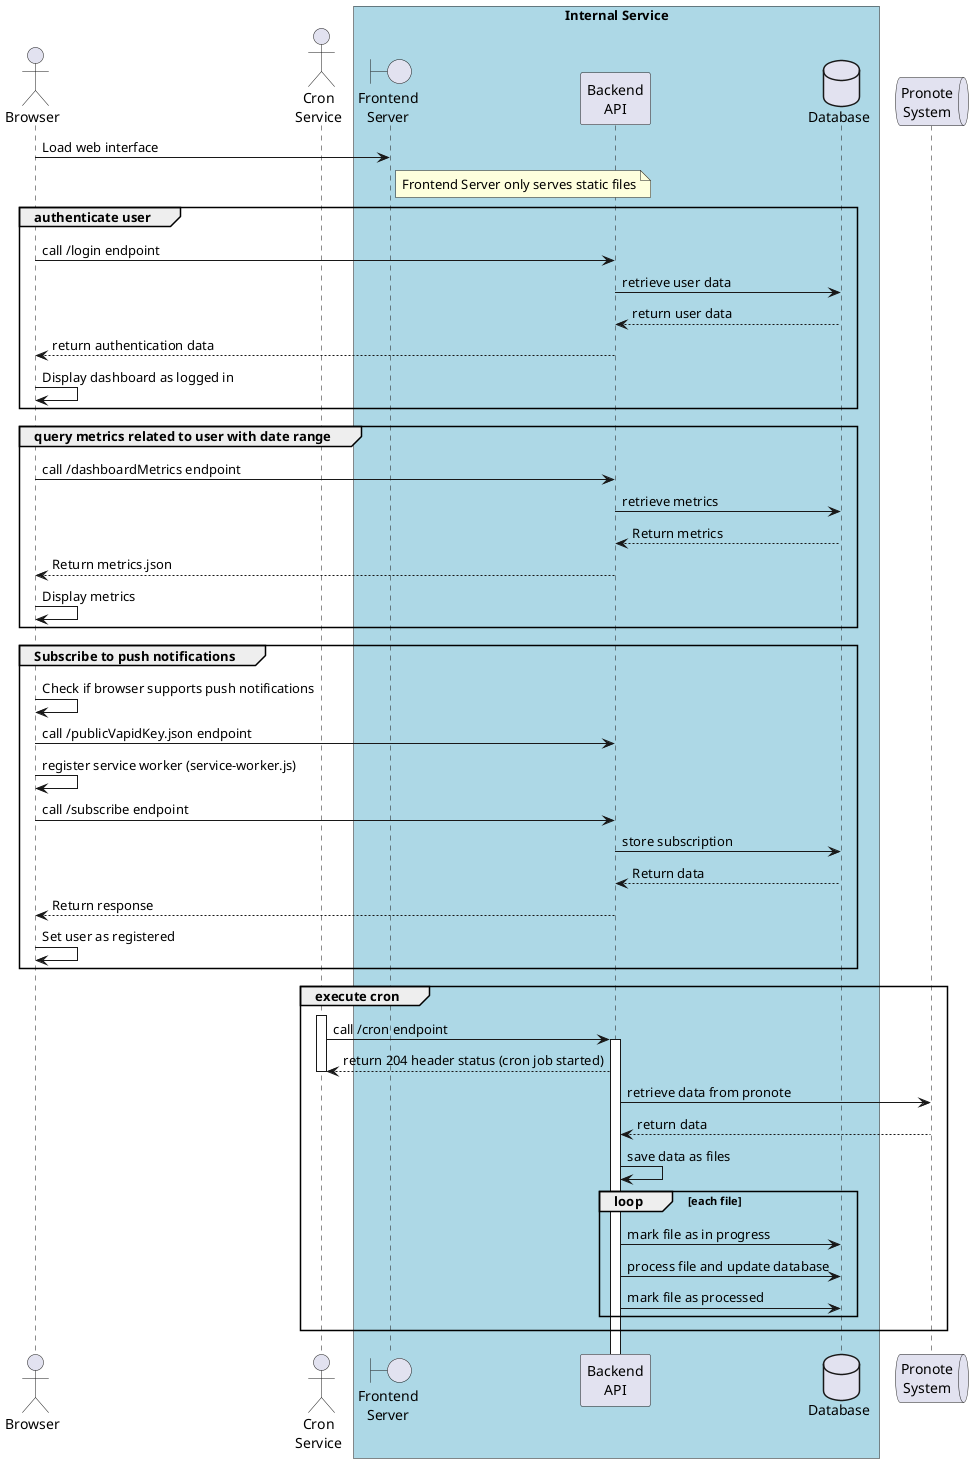 @startuml

!pragma teoz true

actor Browser
actor "Cron\nService" as cronService
box         "Internal Service" #LightBlue
  Boundary    "Frontend\nServer" as frontendServer
  participant "Backend\nAPI" as backendAPI
  Database    "Database" as db
end box
queue "Pronote\nSystem" as pronoteSystem

Browser -> frontendServer: Load web interface
note right of frontendServer
  Frontend Server only serves static files
end note
group authenticate user
  Browser -> backendAPI: call /login endpoint
  backendAPI -> db: retrieve user data
  backendAPI <-- db: return user data
  Browser <-- backendAPI : return authentication data
  Browser -> Browser: Display dashboard as logged in
end
group query metrics related to user with date range
  Browser -> backendAPI: call /dashboardMetrics endpoint
  backendAPI -> db: retrieve metrics
  backendAPI <-- db: Return metrics
  Browser <-- backendAPI: Return metrics.json
  Browser -> Browser: Display metrics
end
group Subscribe to push notifications
  Browser -> Browser: Check if browser supports push notifications
  Browser -> backendAPI: call /publicVapidKey.json endpoint
  Browser -> Browser: register service worker (service-worker.js)
  Browser -> backendAPI: call /subscribe endpoint
  backendAPI -> db: store subscription
  backendAPI <-- db: Return data
  backendAPI --> Browser: Return response
  Browser -> Browser: Set user as registered
end

group execute cron
activate cronService
cronService -> backendAPI: call /cron endpoint
activate backendAPI
cronService <-- backendAPI: return 204 header status (cron job started)
deactivate cronService
backendAPI -> pronoteSystem: retrieve data from pronote
backendAPI <-- pronoteSystem : return data
backendAPI -> backendAPI: save data as files
loop each file
  backendAPI -> db: mark file as in progress
  backendAPI -> db: process file and update database
  backendAPI -> db: mark file as processed
end
end

@enduml
